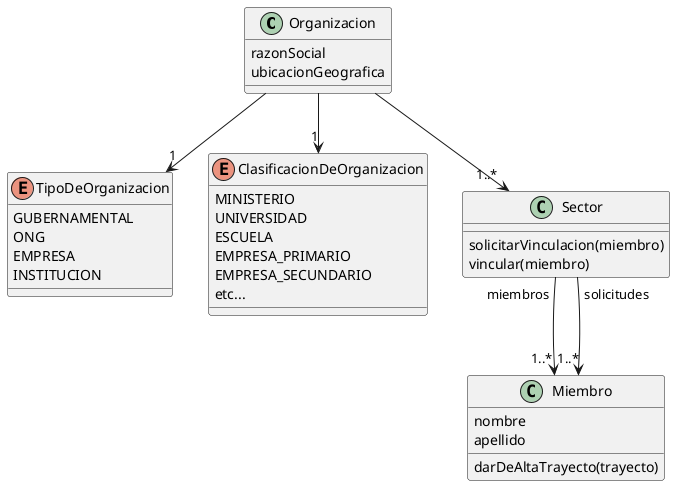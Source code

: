 @startuml
class Organizacion {
    razonSocial
    ubicacionGeografica
}

Organizacion --> "1" TipoDeOrganizacion
Organizacion --> "1" ClasificacionDeOrganizacion
Organizacion --> "1..*" Sector

enum TipoDeOrganizacion {
    GUBERNAMENTAL
    ONG
    EMPRESA
    INSTITUCION
}

enum ClasificacionDeOrganizacion {
    MINISTERIO
    UNIVERSIDAD
    ESCUELA
    EMPRESA_PRIMARIO
    EMPRESA_SECUNDARIO
    etc...
}

class Sector {
    solicitarVinculacion(miembro)
    vincular(miembro)
}

Sector "miembros" --> "1..*" Miembro
Sector "solicitudes" --> "1..*" Miembro

class Miembro {
    nombre
    apellido

    darDeAltaTrayecto(trayecto)
}

@enduml